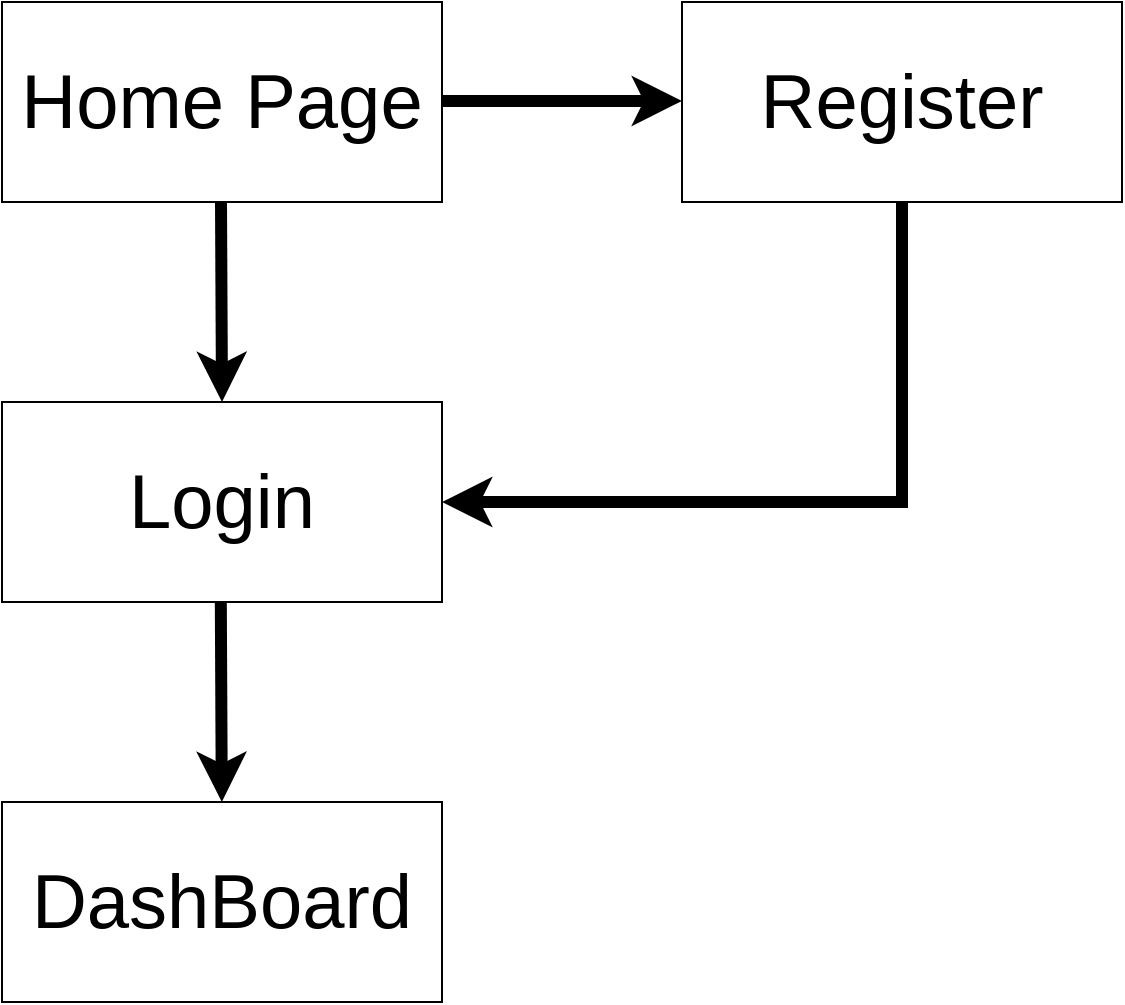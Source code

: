 <mxfile version="21.1.5" type="device">
  <diagram name="Page-1" id="mJmtAXgWFhnzZgA4SPXG">
    <mxGraphModel dx="988" dy="561" grid="1" gridSize="10" guides="1" tooltips="1" connect="1" arrows="1" fold="1" page="1" pageScale="1" pageWidth="850" pageHeight="1100" math="0" shadow="0">
      <root>
        <mxCell id="0" />
        <mxCell id="1" parent="0" />
        <mxCell id="wy4-SB1rx4qGbxA84kPh-1" value="&lt;font style=&quot;font-size: 38px;&quot;&gt;Home Page&lt;/font&gt;" style="rounded=0;whiteSpace=wrap;html=1;" parent="1" vertex="1">
          <mxGeometry x="130" y="190" width="220" height="100" as="geometry" />
        </mxCell>
        <mxCell id="wy4-SB1rx4qGbxA84kPh-2" value="" style="endArrow=classic;html=1;rounded=0;strokeWidth=6;" parent="1" edge="1">
          <mxGeometry width="50" height="50" relative="1" as="geometry">
            <mxPoint x="350" y="239.5" as="sourcePoint" />
            <mxPoint x="470" y="239.5" as="targetPoint" />
          </mxGeometry>
        </mxCell>
        <mxCell id="wy4-SB1rx4qGbxA84kPh-3" value="&lt;span style=&quot;font-size: 38px;&quot;&gt;Register&lt;/span&gt;" style="rounded=0;whiteSpace=wrap;html=1;" parent="1" vertex="1">
          <mxGeometry x="470" y="190" width="220" height="100" as="geometry" />
        </mxCell>
        <mxCell id="wy4-SB1rx4qGbxA84kPh-4" value="&lt;span style=&quot;font-size: 38px;&quot;&gt;Login&lt;/span&gt;" style="rounded=0;whiteSpace=wrap;html=1;" parent="1" vertex="1">
          <mxGeometry x="130" y="390" width="220" height="100" as="geometry" />
        </mxCell>
        <mxCell id="wy4-SB1rx4qGbxA84kPh-6" value="" style="endArrow=classic;html=1;rounded=0;strokeWidth=6;entryX=0.5;entryY=0;entryDx=0;entryDy=0;" parent="1" target="wy4-SB1rx4qGbxA84kPh-4" edge="1">
          <mxGeometry width="50" height="50" relative="1" as="geometry">
            <mxPoint x="239.5" y="290" as="sourcePoint" />
            <mxPoint x="239.5" y="330" as="targetPoint" />
          </mxGeometry>
        </mxCell>
        <mxCell id="wy4-SB1rx4qGbxA84kPh-11" value="" style="endArrow=classic;html=1;rounded=0;strokeWidth=6;exitX=0.5;exitY=1;exitDx=0;exitDy=0;entryX=1;entryY=0.5;entryDx=0;entryDy=0;" parent="1" target="wy4-SB1rx4qGbxA84kPh-4" edge="1" source="wy4-SB1rx4qGbxA84kPh-3">
          <mxGeometry width="50" height="50" relative="1" as="geometry">
            <mxPoint x="579.66" y="290" as="sourcePoint" />
            <mxPoint x="580" y="470" as="targetPoint" />
            <Array as="points">
              <mxPoint x="580" y="440" />
            </Array>
          </mxGeometry>
        </mxCell>
        <mxCell id="wy4-SB1rx4qGbxA84kPh-12" value="" style="endArrow=classic;html=1;rounded=0;strokeWidth=6;entryX=0.5;entryY=0;entryDx=0;entryDy=0;" parent="1" edge="1">
          <mxGeometry width="50" height="50" relative="1" as="geometry">
            <mxPoint x="239.41" y="490" as="sourcePoint" />
            <mxPoint x="239.91" y="590" as="targetPoint" />
          </mxGeometry>
        </mxCell>
        <mxCell id="wy4-SB1rx4qGbxA84kPh-13" value="&lt;span style=&quot;font-size: 38px;&quot;&gt;DashBoard&lt;/span&gt;" style="rounded=0;whiteSpace=wrap;html=1;" parent="1" vertex="1">
          <mxGeometry x="130" y="590" width="220" height="100" as="geometry" />
        </mxCell>
      </root>
    </mxGraphModel>
  </diagram>
</mxfile>
